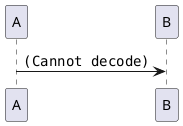 {
  "sha1": "4yuajk1iyiba6esr2zm2tn40q26cff7",
  "insertion": {
    "when": "2024-05-30T20:48:20.614Z",
    "user": "plantuml@gmail.com"
  }
}
@startuml
A -> B : <img /dev/stdout>
@enduml

